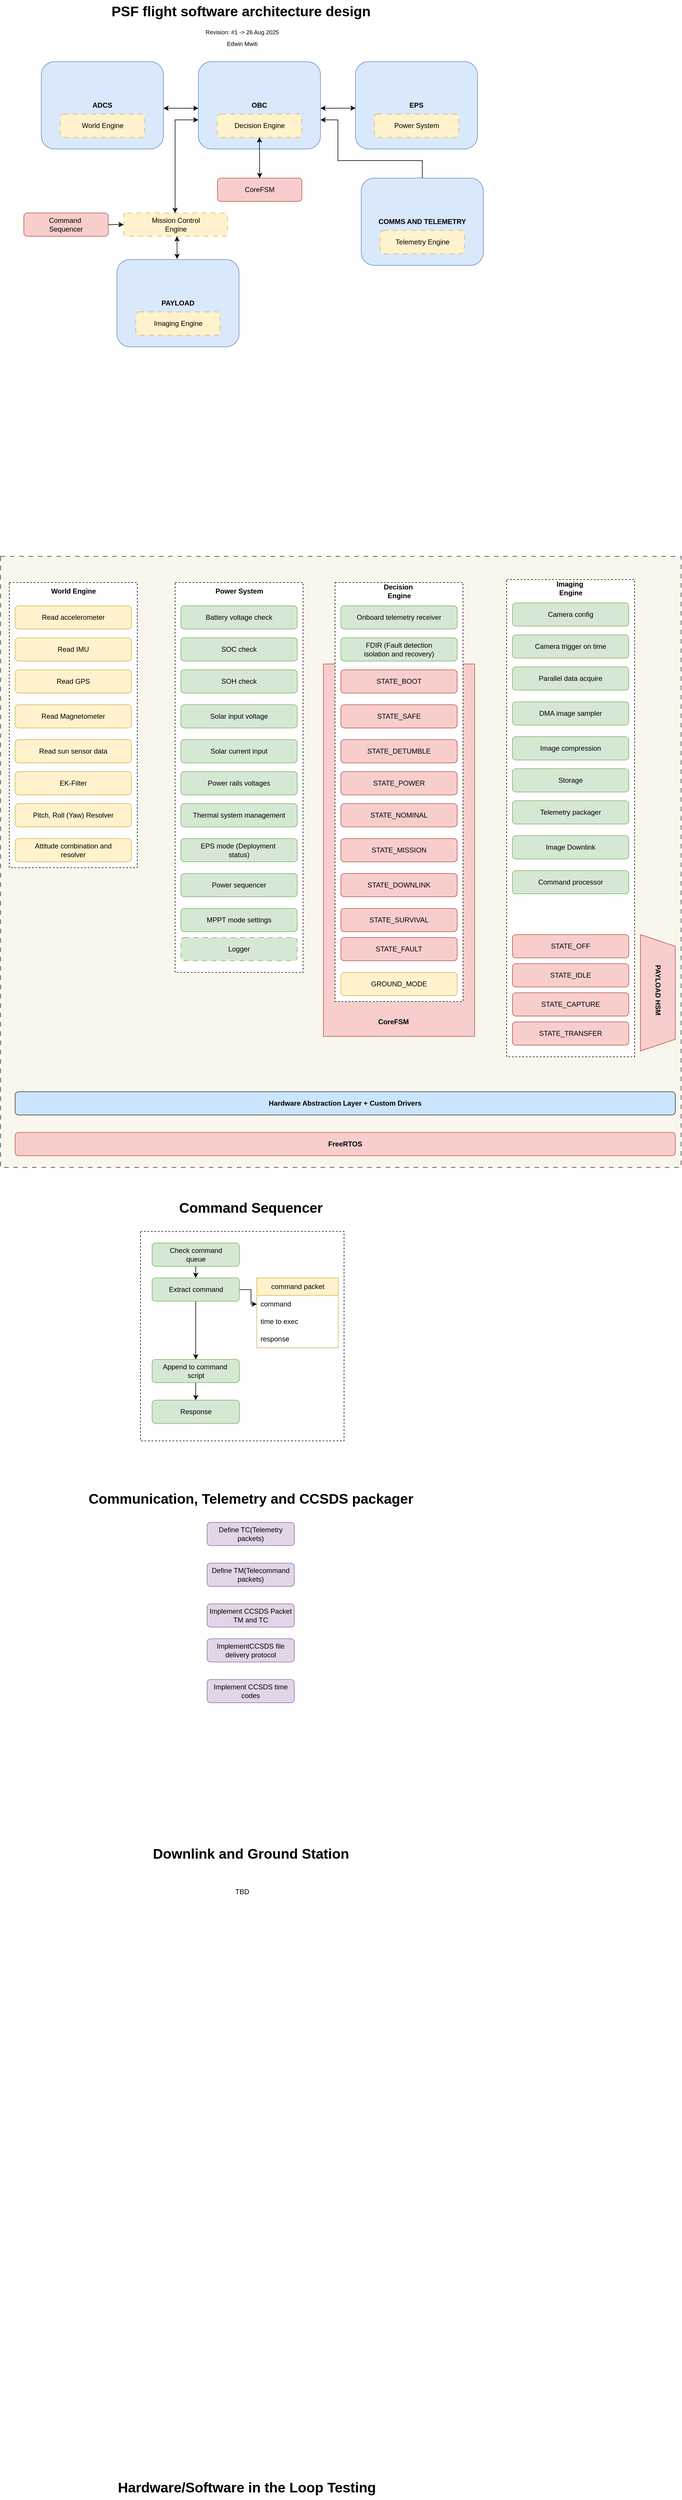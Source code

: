 <mxfile version="28.0.6">
  <diagram name="Page-1" id="FRkkPbEm9CwAqfSYTeEQ">
    <mxGraphModel dx="1111" dy="547" grid="0" gridSize="10" guides="1" tooltips="1" connect="1" arrows="1" fold="1" page="1" pageScale="1" pageWidth="850" pageHeight="1100" math="0" shadow="0">
      <root>
        <mxCell id="0" />
        <mxCell id="1" parent="0" />
        <mxCell id="jgiwaZmRZfAXH9g5tH43-168" value="" style="whiteSpace=wrap;html=1;dashed=1;dashPattern=8 8;fillColor=#f9f7ed;strokeColor=#36393d;" parent="1" vertex="1">
          <mxGeometry x="10" y="1120" width="1170" height="1050" as="geometry" />
        </mxCell>
        <mxCell id="jgiwaZmRZfAXH9g5tH43-149" value="" style="whiteSpace=wrap;html=1;dashed=1;" parent="1" vertex="1">
          <mxGeometry x="250.5" y="2280" width="350" height="360" as="geometry" />
        </mxCell>
        <mxCell id="jgiwaZmRZfAXH9g5tH43-1" value="PSF flight software architecture design" style="text;strokeColor=none;fillColor=none;html=1;fontSize=24;fontStyle=1;verticalAlign=middle;align=center;" parent="1" vertex="1">
          <mxGeometry x="373" y="164" width="100" height="40" as="geometry" />
        </mxCell>
        <mxCell id="jgiwaZmRZfAXH9g5tH43-2" value="Revision: #1 -&amp;gt; 26 Aug 2025" style="text;html=1;align=center;verticalAlign=middle;resizable=0;points=[];autosize=1;strokeColor=none;fillColor=none;fontSize=10;" parent="1" vertex="1">
          <mxGeometry x="350" y="204" width="150" height="30" as="geometry" />
        </mxCell>
        <mxCell id="jgiwaZmRZfAXH9g5tH43-6" value="" style="group" parent="1" vertex="1" connectable="0">
          <mxGeometry x="80" y="270" width="210" height="150" as="geometry" />
        </mxCell>
        <mxCell id="jgiwaZmRZfAXH9g5tH43-8" value="" style="group" parent="jgiwaZmRZfAXH9g5tH43-6" vertex="1" connectable="0">
          <mxGeometry width="210" height="150" as="geometry" />
        </mxCell>
        <mxCell id="jgiwaZmRZfAXH9g5tH43-3" value="&lt;b&gt;ADCS&lt;/b&gt;" style="rounded=1;whiteSpace=wrap;html=1;fillColor=#dae8fc;strokeColor=#6c8ebf;" parent="jgiwaZmRZfAXH9g5tH43-8" vertex="1">
          <mxGeometry width="210" height="150" as="geometry" />
        </mxCell>
        <mxCell id="jgiwaZmRZfAXH9g5tH43-4" value="World Engine" style="rounded=1;whiteSpace=wrap;html=1;fillColor=#fff2cc;strokeColor=#d6b656;dashed=1;dashPattern=8 8;" parent="jgiwaZmRZfAXH9g5tH43-8" vertex="1">
          <mxGeometry x="32.5" y="90" width="145" height="40" as="geometry" />
        </mxCell>
        <mxCell id="jgiwaZmRZfAXH9g5tH43-9" value="" style="group" parent="1" vertex="1" connectable="0">
          <mxGeometry x="350" y="270" width="210" height="150" as="geometry" />
        </mxCell>
        <mxCell id="jgiwaZmRZfAXH9g5tH43-10" value="" style="group" parent="jgiwaZmRZfAXH9g5tH43-9" vertex="1" connectable="0">
          <mxGeometry width="210" height="150" as="geometry" />
        </mxCell>
        <mxCell id="jgiwaZmRZfAXH9g5tH43-11" value="&lt;b&gt;OBC&lt;/b&gt;" style="rounded=1;whiteSpace=wrap;html=1;fillColor=#dae8fc;strokeColor=#6c8ebf;" parent="jgiwaZmRZfAXH9g5tH43-10" vertex="1">
          <mxGeometry width="210" height="150" as="geometry" />
        </mxCell>
        <mxCell id="jgiwaZmRZfAXH9g5tH43-12" value="Decision Engine" style="rounded=1;whiteSpace=wrap;html=1;fillColor=#fff2cc;strokeColor=#d6b656;dashed=1;dashPattern=8 8;" parent="jgiwaZmRZfAXH9g5tH43-10" vertex="1">
          <mxGeometry x="32.5" y="90" width="145" height="40" as="geometry" />
        </mxCell>
        <mxCell id="jgiwaZmRZfAXH9g5tH43-13" value="" style="group" parent="1" vertex="1" connectable="0">
          <mxGeometry x="620" y="270" width="210" height="150" as="geometry" />
        </mxCell>
        <mxCell id="jgiwaZmRZfAXH9g5tH43-14" value="" style="group" parent="jgiwaZmRZfAXH9g5tH43-13" vertex="1" connectable="0">
          <mxGeometry width="210" height="150" as="geometry" />
        </mxCell>
        <mxCell id="jgiwaZmRZfAXH9g5tH43-15" value="&lt;b&gt;EPS&lt;/b&gt;" style="rounded=1;whiteSpace=wrap;html=1;fillColor=#dae8fc;strokeColor=#6c8ebf;" parent="jgiwaZmRZfAXH9g5tH43-14" vertex="1">
          <mxGeometry width="210" height="150" as="geometry" />
        </mxCell>
        <mxCell id="jgiwaZmRZfAXH9g5tH43-16" value="Power System" style="rounded=1;whiteSpace=wrap;html=1;fillColor=#fff2cc;strokeColor=#d6b656;dashed=1;dashPattern=8 8;" parent="jgiwaZmRZfAXH9g5tH43-14" vertex="1">
          <mxGeometry x="32.5" y="90" width="145" height="40" as="geometry" />
        </mxCell>
        <mxCell id="jgiwaZmRZfAXH9g5tH43-19" value="" style="endArrow=classic;startArrow=classic;html=1;rounded=0;entryX=0.001;entryY=0.532;entryDx=0;entryDy=0;entryPerimeter=0;" parent="1" target="jgiwaZmRZfAXH9g5tH43-15" edge="1">
          <mxGeometry width="50" height="50" relative="1" as="geometry">
            <mxPoint x="560" y="350" as="sourcePoint" />
            <mxPoint x="610" y="300" as="targetPoint" />
          </mxGeometry>
        </mxCell>
        <mxCell id="jgiwaZmRZfAXH9g5tH43-20" value="" style="endArrow=classic;startArrow=classic;html=1;rounded=0;entryX=0.001;entryY=0.532;entryDx=0;entryDy=0;entryPerimeter=0;" parent="1" edge="1">
          <mxGeometry width="50" height="50" relative="1" as="geometry">
            <mxPoint x="290" y="350" as="sourcePoint" />
            <mxPoint x="350" y="350" as="targetPoint" />
          </mxGeometry>
        </mxCell>
        <mxCell id="jgiwaZmRZfAXH9g5tH43-21" value="CoreFSM" style="rounded=1;whiteSpace=wrap;html=1;fillColor=#f8cecc;strokeColor=#b85450;" parent="1" vertex="1">
          <mxGeometry x="383" y="470" width="145" height="40" as="geometry" />
        </mxCell>
        <mxCell id="jgiwaZmRZfAXH9g5tH43-22" value="" style="endArrow=classic;startArrow=classic;html=1;rounded=0;entryX=0.5;entryY=0;entryDx=0;entryDy=0;" parent="1" target="jgiwaZmRZfAXH9g5tH43-21" edge="1">
          <mxGeometry width="50" height="50" relative="1" as="geometry">
            <mxPoint x="455.01" y="400" as="sourcePoint" />
            <mxPoint x="454.995" y="468" as="targetPoint" />
          </mxGeometry>
        </mxCell>
        <mxCell id="jgiwaZmRZfAXH9g5tH43-23" value="Mission Control&lt;div&gt;Engine&lt;/div&gt;" style="rounded=1;whiteSpace=wrap;html=1;fillColor=#fff2cc;strokeColor=#d6b656;dashed=1;dashPattern=8 8;" parent="1" vertex="1">
          <mxGeometry x="221.5" y="530" width="178.5" height="40" as="geometry" />
        </mxCell>
        <mxCell id="jgiwaZmRZfAXH9g5tH43-24" value="" style="group" parent="1" vertex="1" connectable="0">
          <mxGeometry x="210" y="610" width="210" height="150" as="geometry" />
        </mxCell>
        <mxCell id="jgiwaZmRZfAXH9g5tH43-25" value="" style="group" parent="jgiwaZmRZfAXH9g5tH43-24" vertex="1" connectable="0">
          <mxGeometry width="210" height="150" as="geometry" />
        </mxCell>
        <mxCell id="jgiwaZmRZfAXH9g5tH43-26" value="&lt;b&gt;PAYLOAD&lt;/b&gt;" style="rounded=1;whiteSpace=wrap;html=1;fillColor=#dae8fc;strokeColor=#6c8ebf;" parent="jgiwaZmRZfAXH9g5tH43-25" vertex="1">
          <mxGeometry width="210" height="150" as="geometry" />
        </mxCell>
        <mxCell id="jgiwaZmRZfAXH9g5tH43-27" value="Imaging Engine" style="rounded=1;whiteSpace=wrap;html=1;fillColor=#fff2cc;strokeColor=#d6b656;dashed=1;dashPattern=8 8;" parent="jgiwaZmRZfAXH9g5tH43-25" vertex="1">
          <mxGeometry x="32.5" y="90" width="145" height="40" as="geometry" />
        </mxCell>
        <mxCell id="jgiwaZmRZfAXH9g5tH43-29" value="" style="endArrow=classic;startArrow=classic;html=1;rounded=0;exitX=0;exitY=0.667;exitDx=0;exitDy=0;exitPerimeter=0;" parent="1" source="jgiwaZmRZfAXH9g5tH43-11" edge="1">
          <mxGeometry width="50" height="50" relative="1" as="geometry">
            <mxPoint x="349.76" y="511" as="sourcePoint" />
            <mxPoint x="310" y="530" as="targetPoint" />
            <Array as="points">
              <mxPoint x="310" y="370" />
            </Array>
          </mxGeometry>
        </mxCell>
        <mxCell id="jgiwaZmRZfAXH9g5tH43-30" value="" style="endArrow=classic;startArrow=classic;html=1;rounded=0;entryX=0.453;entryY=-0.009;entryDx=0;entryDy=0;entryPerimeter=0;exitX=0.502;exitY=1.014;exitDx=0;exitDy=0;exitPerimeter=0;" parent="1" edge="1">
          <mxGeometry width="50" height="50" relative="1" as="geometry">
            <mxPoint x="313.3" y="570" as="sourcePoint" />
            <mxPoint x="313.43" y="609" as="targetPoint" />
          </mxGeometry>
        </mxCell>
        <mxCell id="jgiwaZmRZfAXH9g5tH43-54" value="" style="edgeStyle=orthogonalEdgeStyle;rounded=0;orthogonalLoop=1;jettySize=auto;html=1;" parent="1" source="jgiwaZmRZfAXH9g5tH43-53" target="jgiwaZmRZfAXH9g5tH43-23" edge="1">
          <mxGeometry relative="1" as="geometry" />
        </mxCell>
        <mxCell id="jgiwaZmRZfAXH9g5tH43-53" value="Command&amp;nbsp;&lt;div&gt;Sequencer&lt;/div&gt;" style="rounded=1;whiteSpace=wrap;html=1;fillColor=#f8cecc;strokeColor=#b85450;" parent="1" vertex="1">
          <mxGeometry x="50" y="530" width="145" height="40" as="geometry" />
        </mxCell>
        <mxCell id="jgiwaZmRZfAXH9g5tH43-77" value="" style="group" parent="1" vertex="1" connectable="0">
          <mxGeometry x="25" y="1165" width="220" height="490" as="geometry" />
        </mxCell>
        <mxCell id="jgiwaZmRZfAXH9g5tH43-78" value="" style="whiteSpace=wrap;html=1;dashed=1;" parent="jgiwaZmRZfAXH9g5tH43-77" vertex="1">
          <mxGeometry width="220" height="490" as="geometry" />
        </mxCell>
        <mxCell id="jgiwaZmRZfAXH9g5tH43-79" value="Read accelerometer" style="rounded=1;whiteSpace=wrap;html=1;fillColor=#fff2cc;strokeColor=#d6b656;" parent="jgiwaZmRZfAXH9g5tH43-77" vertex="1">
          <mxGeometry x="10" y="40" width="200" height="40" as="geometry" />
        </mxCell>
        <mxCell id="jgiwaZmRZfAXH9g5tH43-80" value="&lt;span style=&quot;text-wrap-mode: wrap;&quot;&gt;&lt;b&gt;World Engine&lt;/b&gt;&lt;/span&gt;" style="text;html=1;align=center;verticalAlign=middle;resizable=0;points=[];autosize=1;strokeColor=none;fillColor=none;" parent="jgiwaZmRZfAXH9g5tH43-77" vertex="1">
          <mxGeometry x="60" width="100" height="30" as="geometry" />
        </mxCell>
        <mxCell id="jgiwaZmRZfAXH9g5tH43-81" value="Read IMU" style="rounded=1;whiteSpace=wrap;html=1;fillColor=#fff2cc;strokeColor=#d6b656;" parent="jgiwaZmRZfAXH9g5tH43-77" vertex="1">
          <mxGeometry x="10" y="95" width="200" height="40" as="geometry" />
        </mxCell>
        <mxCell id="jgiwaZmRZfAXH9g5tH43-82" value="Read GPS" style="rounded=1;whiteSpace=wrap;html=1;fillColor=#fff2cc;strokeColor=#d6b656;" parent="jgiwaZmRZfAXH9g5tH43-77" vertex="1">
          <mxGeometry x="10" y="150" width="200" height="40" as="geometry" />
        </mxCell>
        <mxCell id="jgiwaZmRZfAXH9g5tH43-83" value="Read Magnetometer" style="rounded=1;whiteSpace=wrap;html=1;fillColor=#fff2cc;strokeColor=#d6b656;" parent="jgiwaZmRZfAXH9g5tH43-77" vertex="1">
          <mxGeometry x="10" y="210" width="200" height="40" as="geometry" />
        </mxCell>
        <mxCell id="jgiwaZmRZfAXH9g5tH43-84" value="Read sun sensor data" style="rounded=1;whiteSpace=wrap;html=1;fillColor=#fff2cc;strokeColor=#d6b656;" parent="jgiwaZmRZfAXH9g5tH43-77" vertex="1">
          <mxGeometry x="10" y="270" width="200" height="40" as="geometry" />
        </mxCell>
        <mxCell id="jgiwaZmRZfAXH9g5tH43-85" value="EK-Filter" style="rounded=1;whiteSpace=wrap;html=1;fillColor=#fff2cc;strokeColor=#d6b656;" parent="jgiwaZmRZfAXH9g5tH43-77" vertex="1">
          <mxGeometry x="10" y="325" width="200" height="40" as="geometry" />
        </mxCell>
        <mxCell id="jgiwaZmRZfAXH9g5tH43-86" value="Pitch, Roll (Yaw) Resolver" style="rounded=1;whiteSpace=wrap;html=1;fillColor=#fff2cc;strokeColor=#d6b656;" parent="jgiwaZmRZfAXH9g5tH43-77" vertex="1">
          <mxGeometry x="10" y="380" width="200" height="40" as="geometry" />
        </mxCell>
        <mxCell id="jgiwaZmRZfAXH9g5tH43-87" value="Attitude combination and&lt;div&gt;resolver&lt;/div&gt;" style="rounded=1;whiteSpace=wrap;html=1;fillColor=#fff2cc;strokeColor=#d6b656;" parent="jgiwaZmRZfAXH9g5tH43-77" vertex="1">
          <mxGeometry x="10" y="440" width="200" height="40" as="geometry" />
        </mxCell>
        <mxCell id="jgiwaZmRZfAXH9g5tH43-88" value="" style="group" parent="1" vertex="1" connectable="0">
          <mxGeometry x="310" y="1165" width="220" height="670" as="geometry" />
        </mxCell>
        <mxCell id="jgiwaZmRZfAXH9g5tH43-89" value="" style="whiteSpace=wrap;html=1;dashed=1;container=0;" parent="jgiwaZmRZfAXH9g5tH43-88" vertex="1">
          <mxGeometry width="220" height="670" as="geometry" />
        </mxCell>
        <mxCell id="jgiwaZmRZfAXH9g5tH43-90" value="Battery voltage check" style="rounded=1;whiteSpace=wrap;html=1;fillColor=#d5e8d4;strokeColor=#82b366;container=0;" parent="jgiwaZmRZfAXH9g5tH43-88" vertex="1">
          <mxGeometry x="10" y="40" width="200" height="40" as="geometry" />
        </mxCell>
        <mxCell id="jgiwaZmRZfAXH9g5tH43-91" value="&lt;span style=&quot;text-wrap-mode: wrap;&quot;&gt;&lt;b&gt;Power System&lt;/b&gt;&lt;/span&gt;" style="text;html=1;align=center;verticalAlign=middle;resizable=0;points=[];autosize=1;strokeColor=none;fillColor=none;container=0;" parent="jgiwaZmRZfAXH9g5tH43-88" vertex="1">
          <mxGeometry x="55" width="110" height="30" as="geometry" />
        </mxCell>
        <mxCell id="jgiwaZmRZfAXH9g5tH43-92" value="SOC check" style="rounded=1;whiteSpace=wrap;html=1;fillColor=#d5e8d4;strokeColor=#82b366;container=0;" parent="jgiwaZmRZfAXH9g5tH43-88" vertex="1">
          <mxGeometry x="10" y="95" width="200" height="40" as="geometry" />
        </mxCell>
        <mxCell id="jgiwaZmRZfAXH9g5tH43-93" value="SOH check" style="rounded=1;whiteSpace=wrap;html=1;fillColor=#d5e8d4;strokeColor=#82b366;container=0;" parent="jgiwaZmRZfAXH9g5tH43-88" vertex="1">
          <mxGeometry x="10" y="150" width="200" height="40" as="geometry" />
        </mxCell>
        <mxCell id="jgiwaZmRZfAXH9g5tH43-94" value="Solar input voltage" style="rounded=1;whiteSpace=wrap;html=1;fillColor=#d5e8d4;strokeColor=#82b366;container=0;" parent="jgiwaZmRZfAXH9g5tH43-88" vertex="1">
          <mxGeometry x="10" y="210" width="200" height="40" as="geometry" />
        </mxCell>
        <mxCell id="jgiwaZmRZfAXH9g5tH43-95" value="Solar current input" style="rounded=1;whiteSpace=wrap;html=1;fillColor=#d5e8d4;strokeColor=#82b366;container=0;" parent="jgiwaZmRZfAXH9g5tH43-88" vertex="1">
          <mxGeometry x="10" y="270" width="200" height="40" as="geometry" />
        </mxCell>
        <mxCell id="jgiwaZmRZfAXH9g5tH43-96" value="Power rails voltages" style="rounded=1;whiteSpace=wrap;html=1;fillColor=#d5e8d4;strokeColor=#82b366;container=0;" parent="jgiwaZmRZfAXH9g5tH43-88" vertex="1">
          <mxGeometry x="10" y="325" width="200" height="40" as="geometry" />
        </mxCell>
        <mxCell id="jgiwaZmRZfAXH9g5tH43-97" value="Thermal system management" style="rounded=1;whiteSpace=wrap;html=1;fillColor=#d5e8d4;strokeColor=#82b366;container=0;" parent="jgiwaZmRZfAXH9g5tH43-88" vertex="1">
          <mxGeometry x="10" y="380" width="200" height="40" as="geometry" />
        </mxCell>
        <mxCell id="jgiwaZmRZfAXH9g5tH43-98" value="EPS mode (Deployment&amp;nbsp;&lt;div&gt;status)&lt;/div&gt;" style="rounded=1;whiteSpace=wrap;html=1;fillColor=#d5e8d4;strokeColor=#82b366;container=0;" parent="jgiwaZmRZfAXH9g5tH43-88" vertex="1">
          <mxGeometry x="10" y="440" width="200" height="40" as="geometry" />
        </mxCell>
        <mxCell id="jgiwaZmRZfAXH9g5tH43-99" value="Power sequencer" style="rounded=1;whiteSpace=wrap;html=1;fillColor=#d5e8d4;strokeColor=#82b366;container=0;" parent="jgiwaZmRZfAXH9g5tH43-88" vertex="1">
          <mxGeometry x="10" y="500" width="200" height="40" as="geometry" />
        </mxCell>
        <mxCell id="jgiwaZmRZfAXH9g5tH43-100" value="MPPT mode settings" style="rounded=1;whiteSpace=wrap;html=1;fillColor=#d5e8d4;strokeColor=#82b366;container=0;" parent="jgiwaZmRZfAXH9g5tH43-88" vertex="1">
          <mxGeometry x="10" y="560" width="200" height="40" as="geometry" />
        </mxCell>
        <mxCell id="jgiwaZmRZfAXH9g5tH43-101" value="Logger" style="rounded=1;whiteSpace=wrap;html=1;fillColor=#d5e8d4;strokeColor=#82b366;container=0;dashed=1;dashPattern=8 8;" parent="jgiwaZmRZfAXH9g5tH43-88" vertex="1">
          <mxGeometry x="10" y="610" width="200" height="40" as="geometry" />
        </mxCell>
        <mxCell id="jgiwaZmRZfAXH9g5tH43-117" value="" style="group" parent="1" vertex="1" connectable="0">
          <mxGeometry x="565" y="1160" width="260" height="785" as="geometry" />
        </mxCell>
        <mxCell id="jgiwaZmRZfAXH9g5tH43-76" value="" style="whiteSpace=wrap;html=1;fillColor=#f8cecc;strokeColor=#b85450;" parent="jgiwaZmRZfAXH9g5tH43-117" vertex="1">
          <mxGeometry y="145" width="260" height="640" as="geometry" />
        </mxCell>
        <mxCell id="jgiwaZmRZfAXH9g5tH43-102" value="" style="whiteSpace=wrap;html=1;dashed=1;container=0;" parent="jgiwaZmRZfAXH9g5tH43-117" vertex="1">
          <mxGeometry x="20" y="5" width="220" height="720" as="geometry" />
        </mxCell>
        <mxCell id="jgiwaZmRZfAXH9g5tH43-103" value="Onboard telemetry receiver" style="rounded=1;whiteSpace=wrap;html=1;fillColor=#d5e8d4;strokeColor=#82b366;container=0;" parent="jgiwaZmRZfAXH9g5tH43-117" vertex="1">
          <mxGeometry x="30" y="45" width="200" height="40" as="geometry" />
        </mxCell>
        <mxCell id="jgiwaZmRZfAXH9g5tH43-104" value="&lt;span style=&quot;text-wrap-mode: wrap;&quot;&gt;&lt;b&gt;Decision&amp;nbsp;&lt;/b&gt;&lt;/span&gt;&lt;div&gt;&lt;span style=&quot;text-wrap-mode: wrap;&quot;&gt;&lt;b&gt;Engine&lt;/b&gt;&lt;/span&gt;&lt;/div&gt;" style="text;html=1;align=center;verticalAlign=middle;resizable=0;points=[];autosize=1;strokeColor=none;fillColor=none;container=0;" parent="jgiwaZmRZfAXH9g5tH43-117" vertex="1">
          <mxGeometry x="90" width="80" height="40" as="geometry" />
        </mxCell>
        <mxCell id="jgiwaZmRZfAXH9g5tH43-105" value="FDIR (Fault detection&lt;div&gt;isolation and recovery)&lt;/div&gt;" style="rounded=1;whiteSpace=wrap;html=1;fillColor=#d5e8d4;strokeColor=#82b366;container=0;" parent="jgiwaZmRZfAXH9g5tH43-117" vertex="1">
          <mxGeometry x="30" y="100" width="200" height="40" as="geometry" />
        </mxCell>
        <mxCell id="jgiwaZmRZfAXH9g5tH43-106" value="STATE_BOOT" style="rounded=1;whiteSpace=wrap;html=1;fillColor=#f8cecc;strokeColor=#b85450;container=0;" parent="jgiwaZmRZfAXH9g5tH43-117" vertex="1">
          <mxGeometry x="30" y="155" width="200" height="40" as="geometry" />
        </mxCell>
        <mxCell id="jgiwaZmRZfAXH9g5tH43-107" value="STATE_SAFE" style="rounded=1;whiteSpace=wrap;html=1;fillColor=#f8cecc;strokeColor=#b85450;container=0;" parent="jgiwaZmRZfAXH9g5tH43-117" vertex="1">
          <mxGeometry x="30" y="215" width="200" height="40" as="geometry" />
        </mxCell>
        <mxCell id="jgiwaZmRZfAXH9g5tH43-108" value="STATE_DETUMBLE" style="rounded=1;whiteSpace=wrap;html=1;fillColor=#f8cecc;strokeColor=#b85450;container=0;" parent="jgiwaZmRZfAXH9g5tH43-117" vertex="1">
          <mxGeometry x="30" y="275" width="200" height="40" as="geometry" />
        </mxCell>
        <mxCell id="jgiwaZmRZfAXH9g5tH43-109" value="STATE_POWER" style="rounded=1;whiteSpace=wrap;html=1;fillColor=#f8cecc;strokeColor=#b85450;container=0;" parent="jgiwaZmRZfAXH9g5tH43-117" vertex="1">
          <mxGeometry x="30" y="330" width="200" height="40" as="geometry" />
        </mxCell>
        <mxCell id="jgiwaZmRZfAXH9g5tH43-110" value="STATE_NOMINAL" style="rounded=1;whiteSpace=wrap;html=1;fillColor=#f8cecc;strokeColor=#b85450;container=0;" parent="jgiwaZmRZfAXH9g5tH43-117" vertex="1">
          <mxGeometry x="30" y="385" width="200" height="40" as="geometry" />
        </mxCell>
        <mxCell id="jgiwaZmRZfAXH9g5tH43-111" value="STATE_MISSION" style="rounded=1;whiteSpace=wrap;html=1;fillColor=#f8cecc;strokeColor=#b85450;container=0;" parent="jgiwaZmRZfAXH9g5tH43-117" vertex="1">
          <mxGeometry x="30" y="445" width="200" height="40" as="geometry" />
        </mxCell>
        <mxCell id="jgiwaZmRZfAXH9g5tH43-112" value="STATE_DOWNLINK" style="rounded=1;whiteSpace=wrap;html=1;fillColor=#f8cecc;strokeColor=#b85450;container=0;" parent="jgiwaZmRZfAXH9g5tH43-117" vertex="1">
          <mxGeometry x="30" y="505" width="200" height="40" as="geometry" />
        </mxCell>
        <mxCell id="jgiwaZmRZfAXH9g5tH43-113" value="STATE_SURVIVAL" style="rounded=1;whiteSpace=wrap;html=1;fillColor=#f8cecc;strokeColor=#b85450;container=0;" parent="jgiwaZmRZfAXH9g5tH43-117" vertex="1">
          <mxGeometry x="30" y="565" width="200" height="40" as="geometry" />
        </mxCell>
        <mxCell id="jgiwaZmRZfAXH9g5tH43-114" value="STATE_FAULT" style="rounded=1;whiteSpace=wrap;html=1;fillColor=#f8cecc;strokeColor=#b85450;container=0;" parent="jgiwaZmRZfAXH9g5tH43-117" vertex="1">
          <mxGeometry x="30" y="615" width="200" height="40" as="geometry" />
        </mxCell>
        <mxCell id="jgiwaZmRZfAXH9g5tH43-115" value="GROUND_MODE" style="rounded=1;whiteSpace=wrap;html=1;fillColor=#fff2cc;strokeColor=#d6b656;container=0;" parent="jgiwaZmRZfAXH9g5tH43-117" vertex="1">
          <mxGeometry x="30" y="675" width="200" height="40" as="geometry" />
        </mxCell>
        <mxCell id="jgiwaZmRZfAXH9g5tH43-116" value="&lt;b&gt;CoreFSM&lt;/b&gt;" style="text;html=1;align=center;verticalAlign=middle;resizable=0;points=[];autosize=1;strokeColor=none;fillColor=none;" parent="jgiwaZmRZfAXH9g5tH43-117" vertex="1">
          <mxGeometry x="80" y="745" width="80" height="30" as="geometry" />
        </mxCell>
        <mxCell id="jgiwaZmRZfAXH9g5tH43-119" value="" style="whiteSpace=wrap;html=1;dashed=1;container=0;" parent="1" vertex="1">
          <mxGeometry x="880" y="1160" width="220" height="820" as="geometry" />
        </mxCell>
        <mxCell id="jgiwaZmRZfAXH9g5tH43-120" value="Camera config" style="rounded=1;whiteSpace=wrap;html=1;fillColor=#d5e8d4;strokeColor=#82b366;container=0;" parent="1" vertex="1">
          <mxGeometry x="890" y="1200" width="200" height="40" as="geometry" />
        </mxCell>
        <mxCell id="jgiwaZmRZfAXH9g5tH43-121" value="&lt;span style=&quot;text-wrap-mode: wrap;&quot;&gt;&lt;b&gt;Imaging&amp;nbsp;&lt;/b&gt;&lt;/span&gt;&lt;div&gt;&lt;span style=&quot;text-wrap-mode: wrap;&quot;&gt;&lt;b&gt;Engine&lt;/b&gt;&lt;/span&gt;&lt;/div&gt;" style="text;html=1;align=center;verticalAlign=middle;resizable=0;points=[];autosize=1;strokeColor=none;fillColor=none;container=0;" parent="1" vertex="1">
          <mxGeometry x="955" y="1155" width="70" height="40" as="geometry" />
        </mxCell>
        <mxCell id="jgiwaZmRZfAXH9g5tH43-122" value="Camera trigger on time" style="rounded=1;whiteSpace=wrap;html=1;fillColor=#d5e8d4;strokeColor=#82b366;container=0;" parent="1" vertex="1">
          <mxGeometry x="890" y="1255" width="200" height="40" as="geometry" />
        </mxCell>
        <mxCell id="jgiwaZmRZfAXH9g5tH43-123" value="Parallel data acquire" style="rounded=1;whiteSpace=wrap;html=1;fillColor=#d5e8d4;strokeColor=#82b366;container=0;" parent="1" vertex="1">
          <mxGeometry x="890" y="1310" width="200" height="40" as="geometry" />
        </mxCell>
        <mxCell id="jgiwaZmRZfAXH9g5tH43-124" value="DMA image sampler" style="rounded=1;whiteSpace=wrap;html=1;fillColor=#d5e8d4;strokeColor=#82b366;container=0;" parent="1" vertex="1">
          <mxGeometry x="890" y="1370" width="200" height="40" as="geometry" />
        </mxCell>
        <mxCell id="jgiwaZmRZfAXH9g5tH43-125" value="Image compression" style="rounded=1;whiteSpace=wrap;html=1;fillColor=#d5e8d4;strokeColor=#82b366;container=0;" parent="1" vertex="1">
          <mxGeometry x="890" y="1430" width="200" height="40" as="geometry" />
        </mxCell>
        <mxCell id="jgiwaZmRZfAXH9g5tH43-126" value="Storage" style="rounded=1;whiteSpace=wrap;html=1;fillColor=#d5e8d4;strokeColor=#82b366;container=0;" parent="1" vertex="1">
          <mxGeometry x="890" y="1485" width="200" height="40" as="geometry" />
        </mxCell>
        <mxCell id="jgiwaZmRZfAXH9g5tH43-127" value="Telemetry packager" style="rounded=1;whiteSpace=wrap;html=1;fillColor=#d5e8d4;strokeColor=#82b366;container=0;" parent="1" vertex="1">
          <mxGeometry x="890" y="1540" width="200" height="40" as="geometry" />
        </mxCell>
        <mxCell id="jgiwaZmRZfAXH9g5tH43-128" value="Image Downlink" style="rounded=1;whiteSpace=wrap;html=1;fillColor=#d5e8d4;strokeColor=#82b366;container=0;" parent="1" vertex="1">
          <mxGeometry x="890" y="1600" width="200" height="40" as="geometry" />
        </mxCell>
        <mxCell id="jgiwaZmRZfAXH9g5tH43-129" value="Command processor" style="rounded=1;whiteSpace=wrap;html=1;fillColor=#d5e8d4;strokeColor=#82b366;container=0;" parent="1" vertex="1">
          <mxGeometry x="890" y="1660" width="200" height="40" as="geometry" />
        </mxCell>
        <mxCell id="jgiwaZmRZfAXH9g5tH43-131" value="STATE_OFF" style="rounded=1;whiteSpace=wrap;html=1;fillColor=#f8cecc;strokeColor=#b85450;container=0;" parent="1" vertex="1">
          <mxGeometry x="890" y="1770" width="200" height="40" as="geometry" />
        </mxCell>
        <mxCell id="jgiwaZmRZfAXH9g5tH43-132" value="STATE_IDLE" style="rounded=1;whiteSpace=wrap;html=1;fillColor=#f8cecc;strokeColor=#b85450;container=0;" parent="1" vertex="1">
          <mxGeometry x="890" y="1820" width="200" height="40" as="geometry" />
        </mxCell>
        <mxCell id="jgiwaZmRZfAXH9g5tH43-133" value="STATE_CAPTURE" style="rounded=1;whiteSpace=wrap;html=1;fillColor=#f8cecc;strokeColor=#b85450;container=0;" parent="1" vertex="1">
          <mxGeometry x="890" y="1870" width="200" height="40" as="geometry" />
        </mxCell>
        <mxCell id="jgiwaZmRZfAXH9g5tH43-134" value="STATE_TRANSFER" style="rounded=1;whiteSpace=wrap;html=1;fillColor=#f8cecc;strokeColor=#b85450;container=0;" parent="1" vertex="1">
          <mxGeometry x="890" y="1920" width="200" height="40" as="geometry" />
        </mxCell>
        <mxCell id="jgiwaZmRZfAXH9g5tH43-137" value="Command Sequencer" style="text;strokeColor=none;fillColor=none;html=1;fontSize=24;fontStyle=1;verticalAlign=middle;align=center;" parent="1" vertex="1">
          <mxGeometry x="390" y="2220" width="100" height="40" as="geometry" />
        </mxCell>
        <mxCell id="jgiwaZmRZfAXH9g5tH43-150" value="" style="edgeStyle=orthogonalEdgeStyle;rounded=0;orthogonalLoop=1;jettySize=auto;html=1;" parent="1" source="jgiwaZmRZfAXH9g5tH43-140" target="jgiwaZmRZfAXH9g5tH43-141" edge="1">
          <mxGeometry relative="1" as="geometry" />
        </mxCell>
        <mxCell id="jgiwaZmRZfAXH9g5tH43-140" value="Check command&lt;div&gt;queue&lt;/div&gt;" style="rounded=1;whiteSpace=wrap;html=1;fillColor=#d5e8d4;strokeColor=#82b366;" parent="1" vertex="1">
          <mxGeometry x="270.5" y="2300" width="150" height="40" as="geometry" />
        </mxCell>
        <mxCell id="jgiwaZmRZfAXH9g5tH43-148" value="" style="edgeStyle=orthogonalEdgeStyle;rounded=0;orthogonalLoop=1;jettySize=auto;html=1;" parent="1" source="jgiwaZmRZfAXH9g5tH43-141" target="jgiwaZmRZfAXH9g5tH43-143" edge="1">
          <mxGeometry relative="1" as="geometry" />
        </mxCell>
        <mxCell id="jgiwaZmRZfAXH9g5tH43-152" value="" style="edgeStyle=orthogonalEdgeStyle;rounded=0;orthogonalLoop=1;jettySize=auto;html=1;" parent="1" source="jgiwaZmRZfAXH9g5tH43-141" target="jgiwaZmRZfAXH9g5tH43-146" edge="1">
          <mxGeometry relative="1" as="geometry" />
        </mxCell>
        <mxCell id="jgiwaZmRZfAXH9g5tH43-141" value="Extract command" style="rounded=1;whiteSpace=wrap;html=1;fillColor=#d5e8d4;strokeColor=#82b366;" parent="1" vertex="1">
          <mxGeometry x="270.5" y="2360" width="150" height="40" as="geometry" />
        </mxCell>
        <mxCell id="jgiwaZmRZfAXH9g5tH43-142" value="command packet" style="swimlane;fontStyle=0;childLayout=stackLayout;horizontal=1;startSize=30;horizontalStack=0;resizeParent=1;resizeParentMax=0;resizeLast=0;collapsible=1;marginBottom=0;whiteSpace=wrap;html=1;fillColor=#fff2cc;strokeColor=#d6b656;" parent="1" vertex="1">
          <mxGeometry x="450.5" y="2360" width="140" height="120" as="geometry" />
        </mxCell>
        <mxCell id="jgiwaZmRZfAXH9g5tH43-143" value="command" style="text;strokeColor=none;fillColor=none;align=left;verticalAlign=middle;spacingLeft=4;spacingRight=4;overflow=hidden;points=[[0,0.5],[1,0.5]];portConstraint=eastwest;rotatable=0;whiteSpace=wrap;html=1;" parent="jgiwaZmRZfAXH9g5tH43-142" vertex="1">
          <mxGeometry y="30" width="140" height="30" as="geometry" />
        </mxCell>
        <mxCell id="jgiwaZmRZfAXH9g5tH43-144" value="time to exec" style="text;strokeColor=none;fillColor=none;align=left;verticalAlign=middle;spacingLeft=4;spacingRight=4;overflow=hidden;points=[[0,0.5],[1,0.5]];portConstraint=eastwest;rotatable=0;whiteSpace=wrap;html=1;" parent="jgiwaZmRZfAXH9g5tH43-142" vertex="1">
          <mxGeometry y="60" width="140" height="30" as="geometry" />
        </mxCell>
        <mxCell id="jgiwaZmRZfAXH9g5tH43-145" value="response" style="text;strokeColor=none;fillColor=none;align=left;verticalAlign=middle;spacingLeft=4;spacingRight=4;overflow=hidden;points=[[0,0.5],[1,0.5]];portConstraint=eastwest;rotatable=0;whiteSpace=wrap;html=1;" parent="jgiwaZmRZfAXH9g5tH43-142" vertex="1">
          <mxGeometry y="90" width="140" height="30" as="geometry" />
        </mxCell>
        <mxCell id="jgiwaZmRZfAXH9g5tH43-151" value="" style="edgeStyle=orthogonalEdgeStyle;rounded=0;orthogonalLoop=1;jettySize=auto;html=1;" parent="1" source="jgiwaZmRZfAXH9g5tH43-146" target="jgiwaZmRZfAXH9g5tH43-147" edge="1">
          <mxGeometry relative="1" as="geometry" />
        </mxCell>
        <mxCell id="jgiwaZmRZfAXH9g5tH43-146" value="Append to command&amp;nbsp;&lt;div&gt;script&lt;/div&gt;" style="rounded=1;whiteSpace=wrap;html=1;fillColor=#d5e8d4;strokeColor=#82b366;" parent="1" vertex="1">
          <mxGeometry x="270.5" y="2500" width="150" height="40" as="geometry" />
        </mxCell>
        <mxCell id="jgiwaZmRZfAXH9g5tH43-147" value="Response" style="rounded=1;whiteSpace=wrap;html=1;fillColor=#d5e8d4;strokeColor=#82b366;" parent="1" vertex="1">
          <mxGeometry x="270.5" y="2570" width="150" height="40" as="geometry" />
        </mxCell>
        <mxCell id="jgiwaZmRZfAXH9g5tH43-153" value="" style="group" parent="1" vertex="1" connectable="0">
          <mxGeometry x="1110" y="1770" width="60" height="200" as="geometry" />
        </mxCell>
        <mxCell id="jgiwaZmRZfAXH9g5tH43-135" value="" style="shape=trapezoid;perimeter=trapezoidPerimeter;whiteSpace=wrap;html=1;fixedSize=1;direction=south;fillColor=#f8cecc;strokeColor=#b85450;" parent="jgiwaZmRZfAXH9g5tH43-153" vertex="1">
          <mxGeometry width="60" height="200" as="geometry" />
        </mxCell>
        <mxCell id="jgiwaZmRZfAXH9g5tH43-136" value="PAYLOAD HSM" style="text;html=1;align=center;verticalAlign=middle;resizable=0;points=[];autosize=1;strokeColor=none;fillColor=none;rotation=90;fontStyle=1" parent="jgiwaZmRZfAXH9g5tH43-153" vertex="1">
          <mxGeometry x="-25" y="80" width="110" height="30" as="geometry" />
        </mxCell>
        <mxCell id="jgiwaZmRZfAXH9g5tH43-157" value="Communication, Telemetry and CCSDS packager" style="text;strokeColor=none;fillColor=none;html=1;fontSize=24;fontStyle=1;verticalAlign=middle;align=center;" parent="1" vertex="1">
          <mxGeometry x="390" y="2720" width="100" height="40" as="geometry" />
        </mxCell>
        <mxCell id="jgiwaZmRZfAXH9g5tH43-158" value="Define TC(Telemetry packets)" style="rounded=1;whiteSpace=wrap;html=1;fillColor=#e1d5e7;strokeColor=#9673a6;" parent="1" vertex="1">
          <mxGeometry x="365" y="2780" width="150" height="40" as="geometry" />
        </mxCell>
        <mxCell id="jgiwaZmRZfAXH9g5tH43-159" value="Define TM(Telecommand&lt;div&gt;packets)&lt;/div&gt;" style="rounded=1;whiteSpace=wrap;html=1;fillColor=#e1d5e7;strokeColor=#9673a6;" parent="1" vertex="1">
          <mxGeometry x="365" y="2850" width="150" height="40" as="geometry" />
        </mxCell>
        <mxCell id="jgiwaZmRZfAXH9g5tH43-160" value="Implement CCSDS Packet TM and TC" style="rounded=1;whiteSpace=wrap;html=1;fillColor=#e1d5e7;strokeColor=#9673a6;" parent="1" vertex="1">
          <mxGeometry x="365" y="2920" width="150" height="40" as="geometry" />
        </mxCell>
        <mxCell id="jgiwaZmRZfAXH9g5tH43-161" value="ImplementCCSDS file delivery protocol" style="rounded=1;whiteSpace=wrap;html=1;fillColor=#e1d5e7;strokeColor=#9673a6;" parent="1" vertex="1">
          <mxGeometry x="365" y="2980" width="150" height="40" as="geometry" />
        </mxCell>
        <mxCell id="jgiwaZmRZfAXH9g5tH43-162" value="Implement CCSDS time codes" style="rounded=1;whiteSpace=wrap;html=1;fillColor=#e1d5e7;strokeColor=#9673a6;" parent="1" vertex="1">
          <mxGeometry x="365" y="3050" width="150" height="40" as="geometry" />
        </mxCell>
        <mxCell id="jgiwaZmRZfAXH9g5tH43-163" value="Downlink and Ground Station" style="text;strokeColor=none;fillColor=none;html=1;fontSize=24;fontStyle=1;verticalAlign=middle;align=center;" parent="1" vertex="1">
          <mxGeometry x="390" y="3330" width="100" height="40" as="geometry" />
        </mxCell>
        <mxCell id="jgiwaZmRZfAXH9g5tH43-164" value="TBD" style="text;html=1;align=center;verticalAlign=middle;resizable=0;points=[];autosize=1;strokeColor=none;fillColor=none;" parent="1" vertex="1">
          <mxGeometry x="400" y="3400" width="50" height="30" as="geometry" />
        </mxCell>
        <mxCell id="jgiwaZmRZfAXH9g5tH43-165" value="Edwin Mwiti" style="text;html=1;align=center;verticalAlign=middle;resizable=0;points=[];autosize=1;strokeColor=none;fillColor=none;fontSize=10;" parent="1" vertex="1">
          <mxGeometry x="385" y="224" width="80" height="30" as="geometry" />
        </mxCell>
        <mxCell id="jgiwaZmRZfAXH9g5tH43-167" value="&lt;b&gt;FreeRTOS&lt;/b&gt;" style="rounded=1;whiteSpace=wrap;html=1;fillColor=#f8cecc;strokeColor=#b85450;container=0;" parent="1" vertex="1">
          <mxGeometry x="35" y="2110" width="1135" height="40" as="geometry" />
        </mxCell>
        <mxCell id="jgiwaZmRZfAXH9g5tH43-169" value="&lt;b&gt;Hardware Abstraction Layer + Custom Drivers&lt;/b&gt;" style="rounded=1;whiteSpace=wrap;html=1;fillColor=#cce5ff;strokeColor=#36393d;container=0;" parent="1" vertex="1">
          <mxGeometry x="35" y="2040" width="1135" height="40" as="geometry" />
        </mxCell>
        <mxCell id="jgiwaZmRZfAXH9g5tH43-170" value="" style="group" parent="1" vertex="1" connectable="0">
          <mxGeometry x="630" y="470" width="210" height="150" as="geometry" />
        </mxCell>
        <mxCell id="jgiwaZmRZfAXH9g5tH43-171" value="" style="group" parent="jgiwaZmRZfAXH9g5tH43-170" vertex="1" connectable="0">
          <mxGeometry width="210" height="150" as="geometry" />
        </mxCell>
        <mxCell id="jgiwaZmRZfAXH9g5tH43-174" style="edgeStyle=orthogonalEdgeStyle;rounded=0;orthogonalLoop=1;jettySize=auto;html=1;" parent="jgiwaZmRZfAXH9g5tH43-171" source="jgiwaZmRZfAXH9g5tH43-172" edge="1">
          <mxGeometry relative="1" as="geometry">
            <mxPoint x="-70.0" y="-100" as="targetPoint" />
            <Array as="points">
              <mxPoint x="105" y="-30" />
              <mxPoint x="-40" y="-30" />
              <mxPoint x="-40" y="-100" />
            </Array>
          </mxGeometry>
        </mxCell>
        <mxCell id="jgiwaZmRZfAXH9g5tH43-172" value="&lt;b&gt;COMMS AND TELEMETRY&lt;/b&gt;" style="rounded=1;whiteSpace=wrap;html=1;fillColor=#dae8fc;strokeColor=#6c8ebf;" parent="jgiwaZmRZfAXH9g5tH43-171" vertex="1">
          <mxGeometry width="210" height="150" as="geometry" />
        </mxCell>
        <mxCell id="jgiwaZmRZfAXH9g5tH43-173" value="Telemetry Engine" style="rounded=1;whiteSpace=wrap;html=1;fillColor=#fff2cc;strokeColor=#d6b656;dashed=1;dashPattern=8 8;" parent="jgiwaZmRZfAXH9g5tH43-171" vertex="1">
          <mxGeometry x="32.5" y="90" width="145" height="40" as="geometry" />
        </mxCell>
        <mxCell id="jgiwaZmRZfAXH9g5tH43-175" value="Hardware/Software in the Loop Testing" style="text;strokeColor=none;fillColor=none;html=1;fontSize=24;fontStyle=1;verticalAlign=middle;align=center;" parent="1" vertex="1">
          <mxGeometry x="383" y="4419" width="100" height="40" as="geometry" />
        </mxCell>
      </root>
    </mxGraphModel>
  </diagram>
</mxfile>
